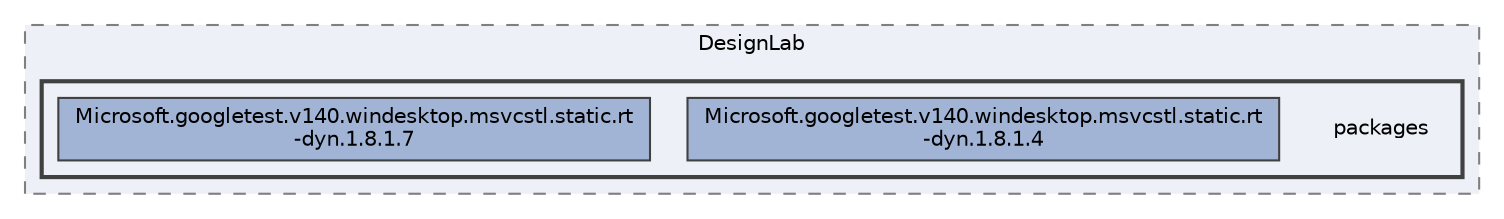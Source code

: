 digraph "C:/Users/taisei/Desktop/main/program/研究/DesignLab/packages"
{
 // LATEX_PDF_SIZE
  bgcolor="transparent";
  edge [fontname=Helvetica,fontsize=10,labelfontname=Helvetica,labelfontsize=10];
  node [fontname=Helvetica,fontsize=10,shape=box,height=0.2,width=0.4];
  compound=true
  subgraph clusterdir_b2fd7b8ff6108d7abbec67f569a8730c {
    graph [ bgcolor="#edf0f7", pencolor="grey50", label="DesignLab", fontname=Helvetica,fontsize=10 style="filled,dashed", URL="dir_b2fd7b8ff6108d7abbec67f569a8730c.html",tooltip=""]
  subgraph clusterdir_3cec171f6f50e5d9ec4af8bd7fdd2eba {
    graph [ bgcolor="#edf0f7", pencolor="grey25", label="", fontname=Helvetica,fontsize=10 style="filled,bold", URL="dir_3cec171f6f50e5d9ec4af8bd7fdd2eba.html",tooltip=""]
    dir_3cec171f6f50e5d9ec4af8bd7fdd2eba [shape=plaintext, label="packages"];
  dir_649efdb3d4506384542d5644bc079cfa [label="Microsoft.googletest.v140.windesktop.msvcstl.static.rt\l-dyn.1.8.1.4", fillcolor="#a2b4d6", color="grey25", style="filled", URL="dir_649efdb3d4506384542d5644bc079cfa.html",tooltip=""];
  dir_47161bc751a200c6beaac4c17556bf07 [label="Microsoft.googletest.v140.windesktop.msvcstl.static.rt\l-dyn.1.8.1.7", fillcolor="#a2b4d6", color="grey25", style="filled", URL="dir_47161bc751a200c6beaac4c17556bf07.html",tooltip=""];
  }
  }
}
